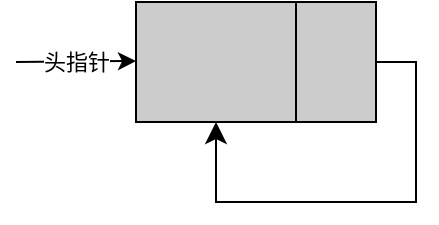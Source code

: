 <mxfile>
    <diagram id="cRf0x4TslNO2-mTgAWOx" name="Page-1">
        <mxGraphModel dx="2200" dy="1558" grid="1" gridSize="10" guides="1" tooltips="1" connect="1" arrows="1" fold="1" page="1" pageScale="1" pageWidth="850" pageHeight="1100" math="0" shadow="0">
            <root>
                <mxCell id="0"/>
                <mxCell id="1" parent="0"/>
                <mxCell id="2" value="" style="rounded=0;whiteSpace=wrap;html=1;fillColor=#CCCCCC;" vertex="1" parent="1">
                    <mxGeometry x="1040" y="160" width="80" height="60" as="geometry"/>
                </mxCell>
                <mxCell id="3" value="" style="rounded=0;whiteSpace=wrap;html=1;fillColor=#CCCCCC;" vertex="1" parent="1">
                    <mxGeometry x="1120" y="160" width="40" height="60" as="geometry"/>
                </mxCell>
                <mxCell id="4" value="d" style="endArrow=classic;html=1;" edge="1" parent="1">
                    <mxGeometry relative="1" as="geometry">
                        <mxPoint x="980" y="190" as="sourcePoint"/>
                        <mxPoint x="1040" y="189.5" as="targetPoint"/>
                    </mxGeometry>
                </mxCell>
                <mxCell id="5" value="头指针" style="edgeLabel;resizable=0;html=1;;align=center;verticalAlign=middle;" connectable="0" vertex="1" parent="4">
                    <mxGeometry relative="1" as="geometry"/>
                </mxCell>
                <mxCell id="6" value="" style="edgeStyle=segmentEdgeStyle;endArrow=classic;html=1;curved=0;rounded=0;endSize=8;startSize=8;entryX=0.5;entryY=1;entryDx=0;entryDy=0;" edge="1" parent="1" target="2">
                    <mxGeometry width="50" height="50" relative="1" as="geometry">
                        <mxPoint x="1160" y="190" as="sourcePoint"/>
                        <mxPoint x="1180" y="330" as="targetPoint"/>
                        <Array as="points">
                            <mxPoint x="1180" y="190"/>
                            <mxPoint x="1180" y="260"/>
                            <mxPoint x="1080" y="260"/>
                        </Array>
                    </mxGeometry>
                </mxCell>
            </root>
        </mxGraphModel>
    </diagram>
</mxfile>